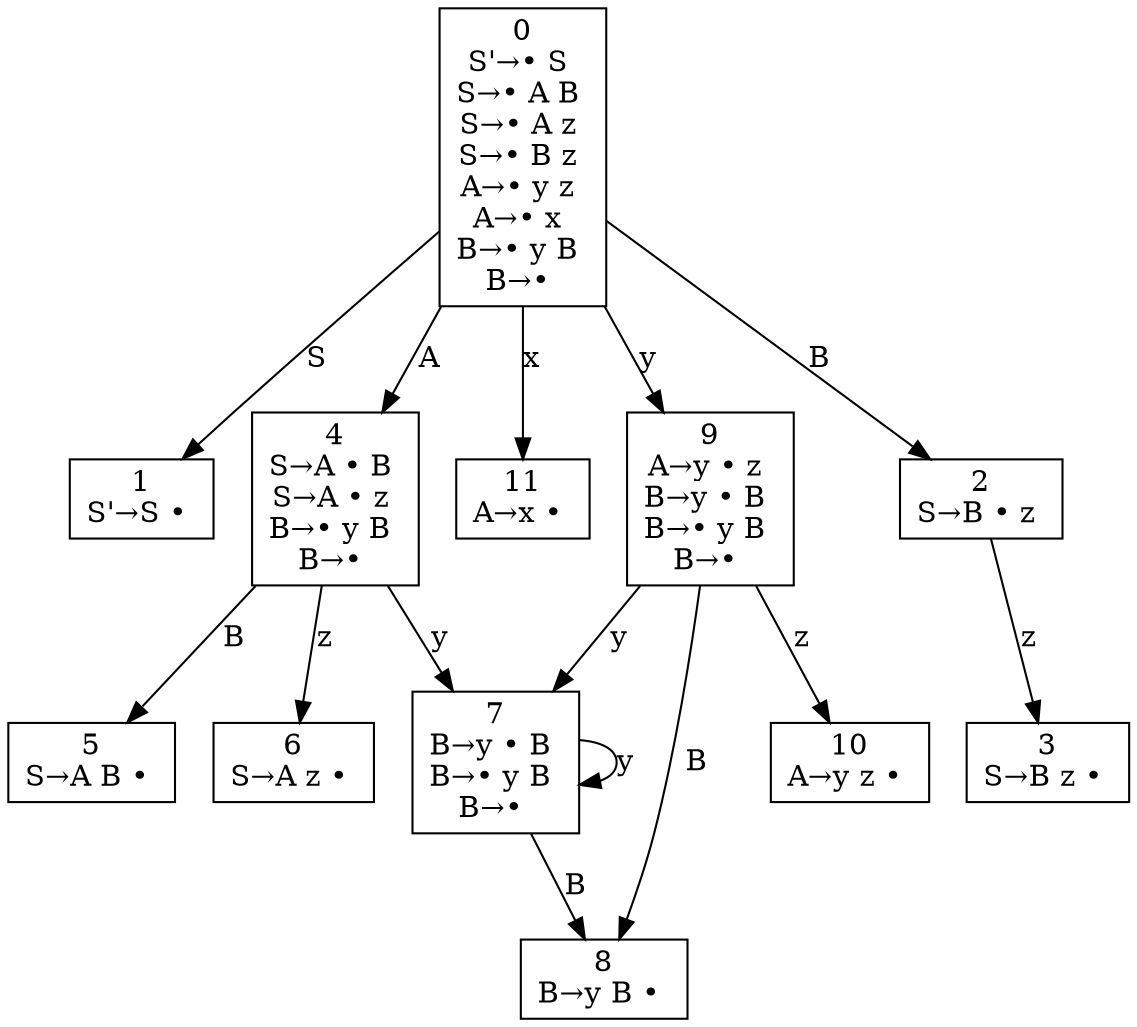 digraph d{
node [shape=box];
n0 [label=<0<br/>S'&rarr;&bull; S <br/>S&rarr;&bull; A B <br/>S&rarr;&bull; A z <br/>S&rarr;&bull; B z <br/>A&rarr;&bull; y z <br/>A&rarr;&bull; x <br/>B&rarr;&bull; y B <br/>B&rarr;&bull; <br/>>];n1 [label=<1<br/>S'&rarr;S &bull; <br/>>];n4 [label=<4<br/>S&rarr;A &bull; B <br/>S&rarr;A &bull; z <br/>B&rarr;&bull; y B <br/>B&rarr;&bull; <br/>>];n5 [label=<5<br/>S&rarr;A B &bull; <br/>>];n6 [label=<6<br/>S&rarr;A z &bull; <br/>>];n7 [label=<7<br/>B&rarr;y &bull; B <br/>B&rarr;&bull; y B <br/>B&rarr;&bull; <br/>>];n8 [label=<8<br/>B&rarr;y B &bull; <br/>>];n11 [label=<11<br/>A&rarr;x &bull; <br/>>];n9 [label=<9<br/>A&rarr;y &bull; z <br/>B&rarr;y &bull; B <br/>B&rarr;&bull; y B <br/>B&rarr;&bull; <br/>>];n10 [label=<10<br/>A&rarr;y z &bull; <br/>>];n2 [label=<2<br/>S&rarr;B &bull; z <br/>>];n3 [label=<3<br/>S&rarr;B z &bull; <br/>>];n0->n1 [label="S"];
n0->n4 [label="A"];
n0->n2 [label="B"];
n0->n9 [label="y"];
n0->n11 [label="x"];
n2->n3 [label="z"];
n9->n10 [label="z"];
n9->n8 [label="B"];
n9->n7 [label="y"];
n7->n8 [label="B"];
n7->n7 [label="y"];
n4->n5 [label="B"];
n4->n6 [label="z"];
n4->n7 [label="y"];
}

